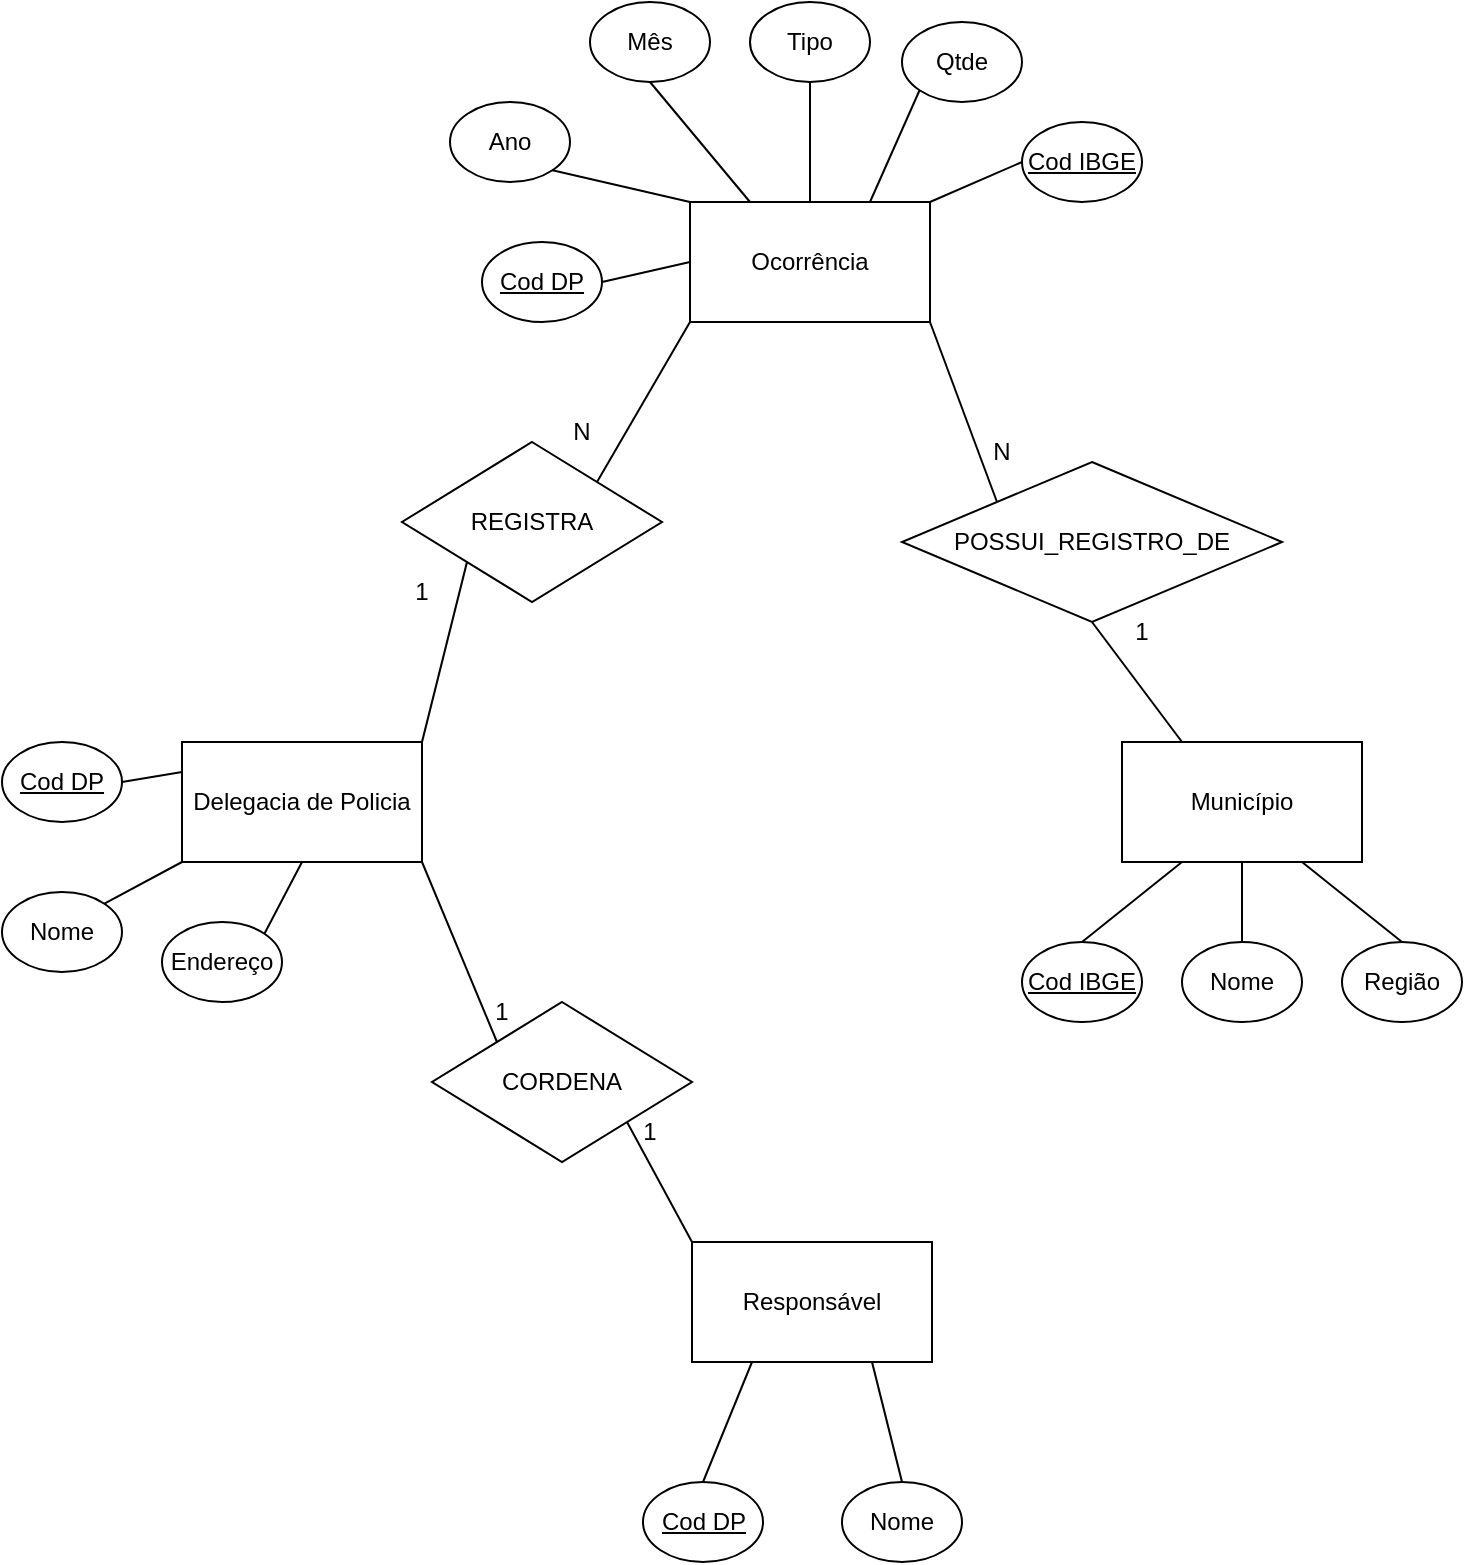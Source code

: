 <mxfile version="26.2.4">
  <diagram name="Página-1" id="ni96pYA9zkXkkCay1m77">
    <mxGraphModel dx="1428" dy="777" grid="1" gridSize="10" guides="1" tooltips="1" connect="1" arrows="1" fold="1" page="1" pageScale="1" pageWidth="827" pageHeight="1169" math="0" shadow="0">
      <root>
        <mxCell id="0" />
        <mxCell id="1" parent="0" />
        <mxCell id="EiLTqidnEYPopPxgNWyx-23" value="Ocorrência" style="rounded=0;whiteSpace=wrap;html=1;" parent="1" vertex="1">
          <mxGeometry x="354" y="310" width="120" height="60" as="geometry" />
        </mxCell>
        <mxCell id="EiLTqidnEYPopPxgNWyx-28" value="Delegacia de Policia" style="rounded=0;whiteSpace=wrap;html=1;" parent="1" vertex="1">
          <mxGeometry x="100" y="580" width="120" height="60" as="geometry" />
        </mxCell>
        <mxCell id="EiLTqidnEYPopPxgNWyx-29" value="Cod DP" style="ellipse;whiteSpace=wrap;html=1;fontStyle=4" parent="1" vertex="1">
          <mxGeometry x="10" y="580" width="60" height="40" as="geometry" />
        </mxCell>
        <mxCell id="EiLTqidnEYPopPxgNWyx-30" value="Nome" style="ellipse;whiteSpace=wrap;html=1;" parent="1" vertex="1">
          <mxGeometry x="10" y="655" width="60" height="40" as="geometry" />
        </mxCell>
        <mxCell id="EiLTqidnEYPopPxgNWyx-31" value="Endereço" style="ellipse;whiteSpace=wrap;html=1;" parent="1" vertex="1">
          <mxGeometry x="90" y="670" width="60" height="40" as="geometry" />
        </mxCell>
        <mxCell id="EiLTqidnEYPopPxgNWyx-32" value="Tipo" style="ellipse;whiteSpace=wrap;html=1;" parent="1" vertex="1">
          <mxGeometry x="384" y="210" width="60" height="40" as="geometry" />
        </mxCell>
        <mxCell id="EiLTqidnEYPopPxgNWyx-33" value="Município" style="rounded=0;whiteSpace=wrap;html=1;" parent="1" vertex="1">
          <mxGeometry x="570" y="580" width="120" height="60" as="geometry" />
        </mxCell>
        <mxCell id="EiLTqidnEYPopPxgNWyx-34" value="Nome" style="ellipse;whiteSpace=wrap;html=1;" parent="1" vertex="1">
          <mxGeometry x="600" y="680" width="60" height="40" as="geometry" />
        </mxCell>
        <mxCell id="EiLTqidnEYPopPxgNWyx-35" value="Região" style="ellipse;whiteSpace=wrap;html=1;" parent="1" vertex="1">
          <mxGeometry x="680" y="680" width="60" height="40" as="geometry" />
        </mxCell>
        <mxCell id="EiLTqidnEYPopPxgNWyx-36" value="Cod IBGE" style="ellipse;whiteSpace=wrap;html=1;fontStyle=4" parent="1" vertex="1">
          <mxGeometry x="520" y="680" width="60" height="40" as="geometry" />
        </mxCell>
        <mxCell id="EiLTqidnEYPopPxgNWyx-38" value="" style="endArrow=none;html=1;rounded=0;entryX=0.5;entryY=1;entryDx=0;entryDy=0;exitX=0.5;exitY=0;exitDx=0;exitDy=0;" parent="1" source="EiLTqidnEYPopPxgNWyx-23" target="EiLTqidnEYPopPxgNWyx-32" edge="1">
          <mxGeometry width="50" height="50" relative="1" as="geometry">
            <mxPoint x="570" y="229" as="sourcePoint" />
            <mxPoint x="637" y="200" as="targetPoint" />
          </mxGeometry>
        </mxCell>
        <mxCell id="EiLTqidnEYPopPxgNWyx-41" value="" style="endArrow=none;html=1;rounded=0;entryX=0.5;entryY=1;entryDx=0;entryDy=0;exitX=1;exitY=0;exitDx=0;exitDy=0;" parent="1" source="EiLTqidnEYPopPxgNWyx-31" target="EiLTqidnEYPopPxgNWyx-28" edge="1">
          <mxGeometry width="50" height="50" relative="1" as="geometry">
            <mxPoint x="180" y="705" as="sourcePoint" />
            <mxPoint x="210" y="655" as="targetPoint" />
          </mxGeometry>
        </mxCell>
        <mxCell id="EiLTqidnEYPopPxgNWyx-42" value="" style="endArrow=none;html=1;rounded=0;entryX=0;entryY=1;entryDx=0;entryDy=0;exitX=1;exitY=0;exitDx=0;exitDy=0;" parent="1" source="EiLTqidnEYPopPxgNWyx-30" target="EiLTqidnEYPopPxgNWyx-28" edge="1">
          <mxGeometry width="50" height="50" relative="1" as="geometry">
            <mxPoint x="151" y="686" as="sourcePoint" />
            <mxPoint x="170" y="650" as="targetPoint" />
          </mxGeometry>
        </mxCell>
        <mxCell id="EiLTqidnEYPopPxgNWyx-44" value="" style="endArrow=none;html=1;rounded=0;entryX=0;entryY=0.25;entryDx=0;entryDy=0;exitX=1;exitY=0.5;exitDx=0;exitDy=0;" parent="1" source="EiLTqidnEYPopPxgNWyx-29" target="EiLTqidnEYPopPxgNWyx-28" edge="1">
          <mxGeometry width="50" height="50" relative="1" as="geometry">
            <mxPoint x="71" y="671" as="sourcePoint" />
            <mxPoint x="110" y="650" as="targetPoint" />
          </mxGeometry>
        </mxCell>
        <mxCell id="EiLTqidnEYPopPxgNWyx-45" value="" style="endArrow=none;html=1;rounded=0;entryX=0.25;entryY=1;entryDx=0;entryDy=0;exitX=0.5;exitY=0;exitDx=0;exitDy=0;" parent="1" source="EiLTqidnEYPopPxgNWyx-36" target="EiLTqidnEYPopPxgNWyx-33" edge="1">
          <mxGeometry width="50" height="50" relative="1" as="geometry">
            <mxPoint x="151" y="686" as="sourcePoint" />
            <mxPoint x="170" y="650" as="targetPoint" />
          </mxGeometry>
        </mxCell>
        <mxCell id="EiLTqidnEYPopPxgNWyx-46" value="Mês" style="ellipse;whiteSpace=wrap;html=1;fontStyle=0" parent="1" vertex="1">
          <mxGeometry x="304" y="210" width="60" height="40" as="geometry" />
        </mxCell>
        <mxCell id="EiLTqidnEYPopPxgNWyx-47" value="" style="endArrow=none;html=1;rounded=0;entryX=0.5;entryY=1;entryDx=0;entryDy=0;exitX=0.25;exitY=0;exitDx=0;exitDy=0;" parent="1" source="EiLTqidnEYPopPxgNWyx-23" target="EiLTqidnEYPopPxgNWyx-46" edge="1">
          <mxGeometry width="50" height="50" relative="1" as="geometry">
            <mxPoint x="630" y="250" as="sourcePoint" />
            <mxPoint x="630" y="200" as="targetPoint" />
          </mxGeometry>
        </mxCell>
        <mxCell id="EiLTqidnEYPopPxgNWyx-48" value="" style="endArrow=none;html=1;rounded=0;entryX=0.5;entryY=1;entryDx=0;entryDy=0;exitX=0.5;exitY=0;exitDx=0;exitDy=0;" parent="1" source="EiLTqidnEYPopPxgNWyx-34" target="EiLTqidnEYPopPxgNWyx-33" edge="1">
          <mxGeometry width="50" height="50" relative="1" as="geometry">
            <mxPoint x="541" y="696" as="sourcePoint" />
            <mxPoint x="570" y="650" as="targetPoint" />
          </mxGeometry>
        </mxCell>
        <mxCell id="EiLTqidnEYPopPxgNWyx-49" value="" style="endArrow=none;html=1;rounded=0;entryX=0.75;entryY=1;entryDx=0;entryDy=0;exitX=0.5;exitY=0;exitDx=0;exitDy=0;" parent="1" source="EiLTqidnEYPopPxgNWyx-35" target="EiLTqidnEYPopPxgNWyx-33" edge="1">
          <mxGeometry width="50" height="50" relative="1" as="geometry">
            <mxPoint x="551" y="706" as="sourcePoint" />
            <mxPoint x="580" y="660" as="targetPoint" />
          </mxGeometry>
        </mxCell>
        <mxCell id="EiLTqidnEYPopPxgNWyx-52" value="Responsável" style="rounded=0;whiteSpace=wrap;html=1;" parent="1" vertex="1">
          <mxGeometry x="355" y="830" width="120" height="60" as="geometry" />
        </mxCell>
        <mxCell id="EiLTqidnEYPopPxgNWyx-66" value="Ano" style="ellipse;whiteSpace=wrap;html=1;" parent="1" vertex="1">
          <mxGeometry x="234" y="260" width="60" height="40" as="geometry" />
        </mxCell>
        <mxCell id="EiLTqidnEYPopPxgNWyx-67" value="" style="endArrow=none;html=1;rounded=0;entryX=1;entryY=1;entryDx=0;entryDy=0;exitX=0;exitY=0;exitDx=0;exitDy=0;" parent="1" source="EiLTqidnEYPopPxgNWyx-23" target="EiLTqidnEYPopPxgNWyx-66" edge="1">
          <mxGeometry width="50" height="50" relative="1" as="geometry">
            <mxPoint x="560" y="260" as="sourcePoint" />
            <mxPoint x="490" y="250" as="targetPoint" />
          </mxGeometry>
        </mxCell>
        <mxCell id="EiLTqidnEYPopPxgNWyx-76" value="1" style="text;html=1;align=center;verticalAlign=middle;whiteSpace=wrap;rounded=0;" parent="1" vertex="1">
          <mxGeometry x="190" y="490" width="60" height="30" as="geometry" />
        </mxCell>
        <mxCell id="EiLTqidnEYPopPxgNWyx-78" value="REGISTRA" style="rhombus;whiteSpace=wrap;html=1;" parent="1" vertex="1">
          <mxGeometry x="210" y="430" width="130" height="80" as="geometry" />
        </mxCell>
        <mxCell id="EiLTqidnEYPopPxgNWyx-79" value="" style="endArrow=none;html=1;rounded=0;entryX=0;entryY=1;entryDx=0;entryDy=0;exitX=1;exitY=0;exitDx=0;exitDy=0;" parent="1" source="EiLTqidnEYPopPxgNWyx-28" target="EiLTqidnEYPopPxgNWyx-78" edge="1">
          <mxGeometry width="50" height="50" relative="1" as="geometry">
            <mxPoint x="310" y="570" as="sourcePoint" />
            <mxPoint x="635" y="490" as="targetPoint" />
          </mxGeometry>
        </mxCell>
        <mxCell id="EiLTqidnEYPopPxgNWyx-80" value="" style="endArrow=none;html=1;rounded=0;exitX=1;exitY=0;exitDx=0;exitDy=0;entryX=0;entryY=1;entryDx=0;entryDy=0;" parent="1" source="EiLTqidnEYPopPxgNWyx-78" target="EiLTqidnEYPopPxgNWyx-23" edge="1">
          <mxGeometry width="50" height="50" relative="1" as="geometry">
            <mxPoint x="230" y="590" as="sourcePoint" />
            <mxPoint x="420" y="400" as="targetPoint" />
          </mxGeometry>
        </mxCell>
        <mxCell id="EiLTqidnEYPopPxgNWyx-89" value="N" style="text;html=1;align=center;verticalAlign=middle;whiteSpace=wrap;rounded=0;" parent="1" vertex="1">
          <mxGeometry x="270" y="410" width="60" height="30" as="geometry" />
        </mxCell>
        <mxCell id="G9WDR--SJyhrXEgnZeks-2" value="POSSUI_REGISTRO_DE" style="rhombus;whiteSpace=wrap;html=1;" vertex="1" parent="1">
          <mxGeometry x="460" y="440" width="190" height="80" as="geometry" />
        </mxCell>
        <mxCell id="G9WDR--SJyhrXEgnZeks-3" value="" style="endArrow=none;html=1;rounded=0;entryX=0;entryY=0;entryDx=0;entryDy=0;exitX=1;exitY=1;exitDx=0;exitDy=0;" edge="1" parent="1" source="EiLTqidnEYPopPxgNWyx-23" target="G9WDR--SJyhrXEgnZeks-2">
          <mxGeometry width="50" height="50" relative="1" as="geometry">
            <mxPoint x="230" y="590" as="sourcePoint" />
            <mxPoint x="253" y="500" as="targetPoint" />
          </mxGeometry>
        </mxCell>
        <mxCell id="G9WDR--SJyhrXEgnZeks-4" value="" style="endArrow=none;html=1;rounded=0;entryX=0.25;entryY=0;entryDx=0;entryDy=0;exitX=0.5;exitY=1;exitDx=0;exitDy=0;" edge="1" parent="1" source="G9WDR--SJyhrXEgnZeks-2" target="EiLTqidnEYPopPxgNWyx-33">
          <mxGeometry width="50" height="50" relative="1" as="geometry">
            <mxPoint x="558" y="500" as="sourcePoint" />
            <mxPoint x="253" y="500" as="targetPoint" />
          </mxGeometry>
        </mxCell>
        <mxCell id="G9WDR--SJyhrXEgnZeks-5" value="1" style="text;html=1;align=center;verticalAlign=middle;whiteSpace=wrap;rounded=0;" vertex="1" parent="1">
          <mxGeometry x="550" y="510" width="60" height="30" as="geometry" />
        </mxCell>
        <mxCell id="G9WDR--SJyhrXEgnZeks-6" value="N" style="text;html=1;align=center;verticalAlign=middle;whiteSpace=wrap;rounded=0;" vertex="1" parent="1">
          <mxGeometry x="480" y="420" width="60" height="30" as="geometry" />
        </mxCell>
        <mxCell id="G9WDR--SJyhrXEgnZeks-7" value="Cod DP" style="ellipse;whiteSpace=wrap;html=1;fontStyle=4" vertex="1" parent="1">
          <mxGeometry x="330.5" y="950" width="60" height="40" as="geometry" />
        </mxCell>
        <mxCell id="G9WDR--SJyhrXEgnZeks-8" value="" style="endArrow=none;html=1;rounded=0;entryX=0.25;entryY=1;entryDx=0;entryDy=0;exitX=0.5;exitY=0;exitDx=0;exitDy=0;" edge="1" parent="1" source="G9WDR--SJyhrXEgnZeks-7" target="EiLTqidnEYPopPxgNWyx-52">
          <mxGeometry width="50" height="50" relative="1" as="geometry">
            <mxPoint x="100" y="700" as="sourcePoint" />
            <mxPoint x="130" y="695" as="targetPoint" />
          </mxGeometry>
        </mxCell>
        <mxCell id="G9WDR--SJyhrXEgnZeks-9" value="Nome" style="ellipse;whiteSpace=wrap;html=1;" vertex="1" parent="1">
          <mxGeometry x="430" y="950" width="60" height="40" as="geometry" />
        </mxCell>
        <mxCell id="G9WDR--SJyhrXEgnZeks-11" value="" style="endArrow=none;html=1;rounded=0;entryX=0.75;entryY=1;entryDx=0;entryDy=0;exitX=0.5;exitY=0;exitDx=0;exitDy=0;" edge="1" parent="1" source="G9WDR--SJyhrXEgnZeks-9" target="EiLTqidnEYPopPxgNWyx-52">
          <mxGeometry width="50" height="50" relative="1" as="geometry">
            <mxPoint x="315" y="936" as="sourcePoint" />
            <mxPoint x="365" y="900" as="targetPoint" />
          </mxGeometry>
        </mxCell>
        <mxCell id="G9WDR--SJyhrXEgnZeks-12" value="CORDENA" style="rhombus;whiteSpace=wrap;html=1;" vertex="1" parent="1">
          <mxGeometry x="225" y="710" width="130" height="80" as="geometry" />
        </mxCell>
        <mxCell id="G9WDR--SJyhrXEgnZeks-13" value="" style="endArrow=none;html=1;rounded=0;entryX=1;entryY=1;entryDx=0;entryDy=0;exitX=0;exitY=0;exitDx=0;exitDy=0;" edge="1" parent="1" source="G9WDR--SJyhrXEgnZeks-12" target="EiLTqidnEYPopPxgNWyx-28">
          <mxGeometry width="50" height="50" relative="1" as="geometry">
            <mxPoint x="151" y="686" as="sourcePoint" />
            <mxPoint x="170" y="650" as="targetPoint" />
          </mxGeometry>
        </mxCell>
        <mxCell id="G9WDR--SJyhrXEgnZeks-14" value="" style="endArrow=none;html=1;rounded=0;entryX=1;entryY=1;entryDx=0;entryDy=0;exitX=0;exitY=0;exitDx=0;exitDy=0;" edge="1" parent="1" source="EiLTqidnEYPopPxgNWyx-52" target="G9WDR--SJyhrXEgnZeks-12">
          <mxGeometry width="50" height="50" relative="1" as="geometry">
            <mxPoint x="268" y="740" as="sourcePoint" />
            <mxPoint x="230" y="650" as="targetPoint" />
          </mxGeometry>
        </mxCell>
        <mxCell id="G9WDR--SJyhrXEgnZeks-15" value="1" style="text;html=1;align=center;verticalAlign=middle;whiteSpace=wrap;rounded=0;" vertex="1" parent="1">
          <mxGeometry x="230" y="700" width="60" height="30" as="geometry" />
        </mxCell>
        <mxCell id="G9WDR--SJyhrXEgnZeks-16" value="1" style="text;html=1;align=center;verticalAlign=middle;whiteSpace=wrap;rounded=0;" vertex="1" parent="1">
          <mxGeometry x="304" y="760" width="60" height="30" as="geometry" />
        </mxCell>
        <mxCell id="G9WDR--SJyhrXEgnZeks-20" value="Cod DP" style="ellipse;whiteSpace=wrap;html=1;fontStyle=4" vertex="1" parent="1">
          <mxGeometry x="250" y="330" width="60" height="40" as="geometry" />
        </mxCell>
        <mxCell id="G9WDR--SJyhrXEgnZeks-21" value="" style="endArrow=none;html=1;rounded=0;entryX=0;entryY=0.5;entryDx=0;entryDy=0;exitX=1;exitY=0.5;exitDx=0;exitDy=0;" edge="1" parent="1" source="G9WDR--SJyhrXEgnZeks-20" target="EiLTqidnEYPopPxgNWyx-23">
          <mxGeometry width="50" height="50" relative="1" as="geometry">
            <mxPoint x="311" y="421" as="sourcePoint" />
            <mxPoint x="340" y="345" as="targetPoint" />
          </mxGeometry>
        </mxCell>
        <mxCell id="G9WDR--SJyhrXEgnZeks-22" value="Cod IBGE" style="ellipse;whiteSpace=wrap;html=1;fontStyle=4" vertex="1" parent="1">
          <mxGeometry x="520" y="270" width="60" height="40" as="geometry" />
        </mxCell>
        <mxCell id="G9WDR--SJyhrXEgnZeks-23" value="" style="endArrow=none;html=1;rounded=0;entryX=0;entryY=0.5;entryDx=0;entryDy=0;exitX=1;exitY=0;exitDx=0;exitDy=0;" edge="1" parent="1" source="EiLTqidnEYPopPxgNWyx-23" target="G9WDR--SJyhrXEgnZeks-22">
          <mxGeometry width="50" height="50" relative="1" as="geometry">
            <mxPoint x="490" y="330" as="sourcePoint" />
            <mxPoint x="540" y="290" as="targetPoint" />
          </mxGeometry>
        </mxCell>
        <mxCell id="G9WDR--SJyhrXEgnZeks-24" value="Qtde" style="ellipse;whiteSpace=wrap;html=1;" vertex="1" parent="1">
          <mxGeometry x="460" y="220" width="60" height="40" as="geometry" />
        </mxCell>
        <mxCell id="G9WDR--SJyhrXEgnZeks-25" value="" style="endArrow=none;html=1;rounded=0;entryX=0;entryY=1;entryDx=0;entryDy=0;exitX=0.75;exitY=0;exitDx=0;exitDy=0;" edge="1" parent="1" source="EiLTqidnEYPopPxgNWyx-23" target="G9WDR--SJyhrXEgnZeks-24">
          <mxGeometry width="50" height="50" relative="1" as="geometry">
            <mxPoint x="484" y="320" as="sourcePoint" />
            <mxPoint x="530" y="300" as="targetPoint" />
          </mxGeometry>
        </mxCell>
      </root>
    </mxGraphModel>
  </diagram>
</mxfile>
